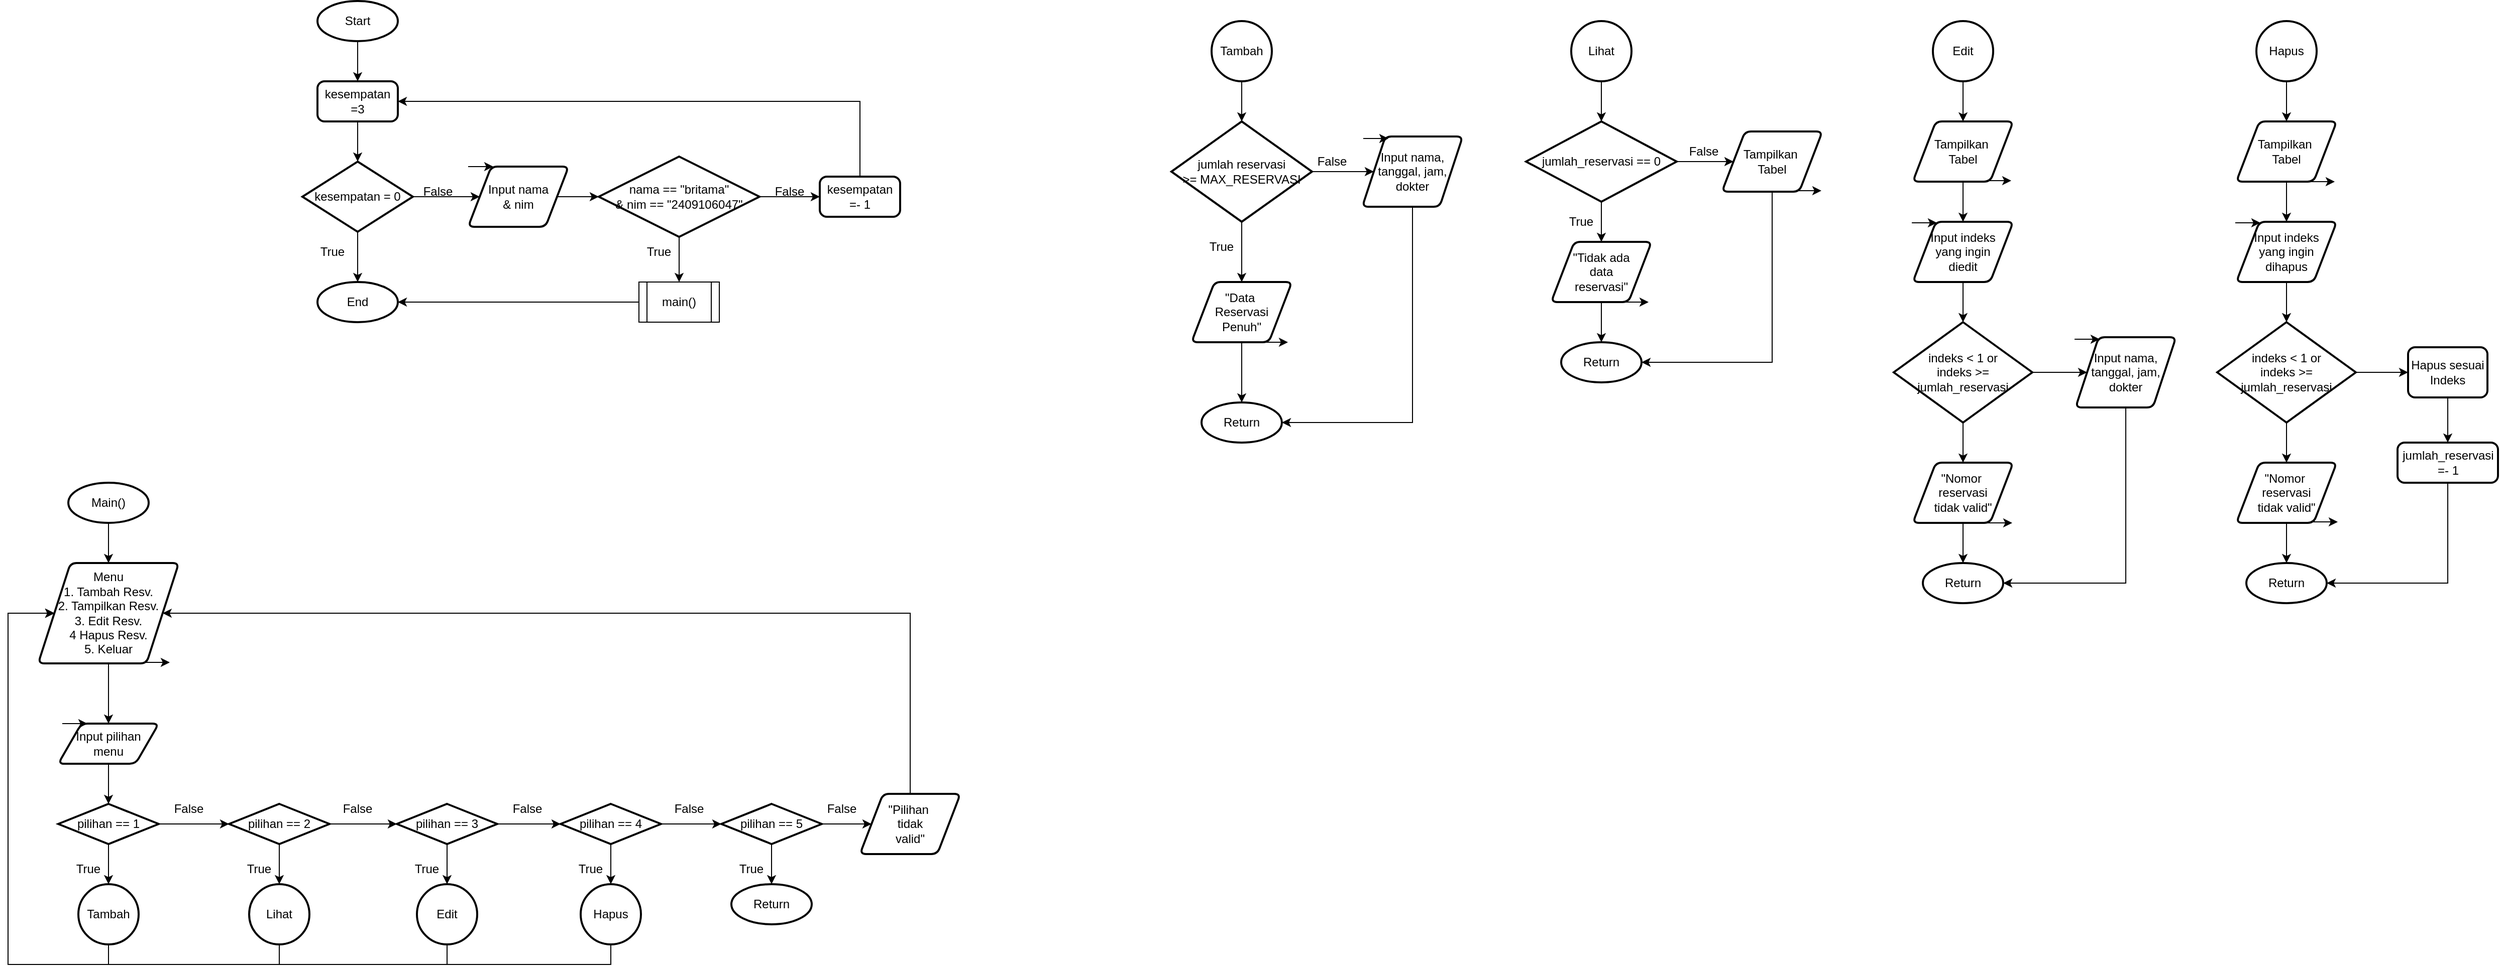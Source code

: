 <mxfile version="26.1.0">
  <diagram id="C5RBs43oDa-KdzZeNtuy" name="Page-1">
    <mxGraphModel dx="993" dy="616" grid="0" gridSize="10" guides="1" tooltips="1" connect="1" arrows="1" fold="1" page="0" pageScale="1" pageWidth="827" pageHeight="1169" math="0" shadow="0">
      <root>
        <mxCell id="WIyWlLk6GJQsqaUBKTNV-0" />
        <mxCell id="WIyWlLk6GJQsqaUBKTNV-1" parent="WIyWlLk6GJQsqaUBKTNV-0" />
        <mxCell id="Hsyola5gJadxcck-v766-2" value="" style="edgeStyle=orthogonalEdgeStyle;rounded=0;orthogonalLoop=1;jettySize=auto;html=1;" edge="1" parent="WIyWlLk6GJQsqaUBKTNV-1" source="Hsyola5gJadxcck-v766-0" target="Hsyola5gJadxcck-v766-1">
          <mxGeometry relative="1" as="geometry" />
        </mxCell>
        <mxCell id="Hsyola5gJadxcck-v766-0" value="Start" style="strokeWidth=2;html=1;shape=mxgraph.flowchart.start_1;whiteSpace=wrap;" vertex="1" parent="WIyWlLk6GJQsqaUBKTNV-1">
          <mxGeometry x="400" y="40" width="80" height="40" as="geometry" />
        </mxCell>
        <mxCell id="Hsyola5gJadxcck-v766-8" value="" style="edgeStyle=orthogonalEdgeStyle;rounded=0;orthogonalLoop=1;jettySize=auto;html=1;" edge="1" parent="WIyWlLk6GJQsqaUBKTNV-1" source="Hsyola5gJadxcck-v766-1" target="Hsyola5gJadxcck-v766-7">
          <mxGeometry relative="1" as="geometry" />
        </mxCell>
        <mxCell id="Hsyola5gJadxcck-v766-1" value="kesempatan =3" style="rounded=1;whiteSpace=wrap;html=1;absoluteArcSize=1;arcSize=14;strokeWidth=2;" vertex="1" parent="WIyWlLk6GJQsqaUBKTNV-1">
          <mxGeometry x="400" y="120" width="80" height="40" as="geometry" />
        </mxCell>
        <mxCell id="Hsyola5gJadxcck-v766-11" value="" style="edgeStyle=orthogonalEdgeStyle;rounded=0;orthogonalLoop=1;jettySize=auto;html=1;" edge="1" parent="WIyWlLk6GJQsqaUBKTNV-1" source="Hsyola5gJadxcck-v766-7" target="Hsyola5gJadxcck-v766-10">
          <mxGeometry relative="1" as="geometry" />
        </mxCell>
        <mxCell id="Hsyola5gJadxcck-v766-13" value="" style="edgeStyle=orthogonalEdgeStyle;rounded=0;orthogonalLoop=1;jettySize=auto;html=1;" edge="1" parent="WIyWlLk6GJQsqaUBKTNV-1" source="Hsyola5gJadxcck-v766-7" target="Hsyola5gJadxcck-v766-12">
          <mxGeometry relative="1" as="geometry" />
        </mxCell>
        <mxCell id="Hsyola5gJadxcck-v766-7" value="kesempatan&amp;nbsp;&lt;span style=&quot;background-color: transparent; color: light-dark(rgb(0, 0, 0), rgb(255, 255, 255));&quot;&gt;= 0&lt;/span&gt;" style="strokeWidth=2;html=1;shape=mxgraph.flowchart.decision;whiteSpace=wrap;" vertex="1" parent="WIyWlLk6GJQsqaUBKTNV-1">
          <mxGeometry x="385" y="200" width="110" height="70" as="geometry" />
        </mxCell>
        <mxCell id="Hsyola5gJadxcck-v766-10" value="End" style="strokeWidth=2;html=1;shape=mxgraph.flowchart.start_1;whiteSpace=wrap;" vertex="1" parent="WIyWlLk6GJQsqaUBKTNV-1">
          <mxGeometry x="400" y="320" width="80" height="40" as="geometry" />
        </mxCell>
        <mxCell id="Hsyola5gJadxcck-v766-15" value="" style="edgeStyle=orthogonalEdgeStyle;rounded=0;orthogonalLoop=1;jettySize=auto;html=1;" edge="1" parent="WIyWlLk6GJQsqaUBKTNV-1" source="Hsyola5gJadxcck-v766-12" target="Hsyola5gJadxcck-v766-14">
          <mxGeometry relative="1" as="geometry" />
        </mxCell>
        <mxCell id="Hsyola5gJadxcck-v766-12" value="Input nama&lt;div&gt;&amp;amp; nim&lt;/div&gt;" style="shape=parallelogram;html=1;strokeWidth=2;perimeter=parallelogramPerimeter;whiteSpace=wrap;rounded=1;arcSize=12;size=0.23;" vertex="1" parent="WIyWlLk6GJQsqaUBKTNV-1">
          <mxGeometry x="550" y="205" width="100" height="60" as="geometry" />
        </mxCell>
        <mxCell id="Hsyola5gJadxcck-v766-17" value="" style="edgeStyle=orthogonalEdgeStyle;rounded=0;orthogonalLoop=1;jettySize=auto;html=1;" edge="1" parent="WIyWlLk6GJQsqaUBKTNV-1" source="Hsyola5gJadxcck-v766-14" target="Hsyola5gJadxcck-v766-16">
          <mxGeometry relative="1" as="geometry" />
        </mxCell>
        <mxCell id="Hsyola5gJadxcck-v766-20" value="" style="edgeStyle=orthogonalEdgeStyle;rounded=0;orthogonalLoop=1;jettySize=auto;html=1;" edge="1" parent="WIyWlLk6GJQsqaUBKTNV-1" source="Hsyola5gJadxcck-v766-14" target="Hsyola5gJadxcck-v766-19">
          <mxGeometry relative="1" as="geometry" />
        </mxCell>
        <mxCell id="Hsyola5gJadxcck-v766-14" value="nama == &quot;britama&quot;&lt;div&gt;&amp;amp;&amp;nbsp;&lt;span style=&quot;background-color: transparent; color: light-dark(rgb(0, 0, 0), rgb(255, 255, 255));&quot;&gt;nim ==&amp;nbsp;&lt;/span&gt;&lt;span style=&quot;background-color: transparent; color: light-dark(rgb(0, 0, 0), rgb(255, 255, 255));&quot;&gt;&quot;2409106047&quot;&lt;/span&gt;&lt;/div&gt;" style="strokeWidth=2;html=1;shape=mxgraph.flowchart.decision;whiteSpace=wrap;" vertex="1" parent="WIyWlLk6GJQsqaUBKTNV-1">
          <mxGeometry x="680" y="195" width="160" height="80" as="geometry" />
        </mxCell>
        <mxCell id="Hsyola5gJadxcck-v766-16" value="main()" style="shape=process;whiteSpace=wrap;html=1;backgroundOutline=1;" vertex="1" parent="WIyWlLk6GJQsqaUBKTNV-1">
          <mxGeometry x="720" y="320" width="80" height="40" as="geometry" />
        </mxCell>
        <mxCell id="Hsyola5gJadxcck-v766-18" style="edgeStyle=orthogonalEdgeStyle;rounded=0;orthogonalLoop=1;jettySize=auto;html=1;exitX=0;exitY=0.5;exitDx=0;exitDy=0;entryX=1;entryY=0.5;entryDx=0;entryDy=0;entryPerimeter=0;" edge="1" parent="WIyWlLk6GJQsqaUBKTNV-1" source="Hsyola5gJadxcck-v766-16" target="Hsyola5gJadxcck-v766-10">
          <mxGeometry relative="1" as="geometry" />
        </mxCell>
        <mxCell id="Hsyola5gJadxcck-v766-21" style="edgeStyle=orthogonalEdgeStyle;rounded=0;orthogonalLoop=1;jettySize=auto;html=1;exitX=0.5;exitY=0;exitDx=0;exitDy=0;entryX=1;entryY=0.5;entryDx=0;entryDy=0;" edge="1" parent="WIyWlLk6GJQsqaUBKTNV-1" source="Hsyola5gJadxcck-v766-19" target="Hsyola5gJadxcck-v766-1">
          <mxGeometry relative="1" as="geometry" />
        </mxCell>
        <mxCell id="Hsyola5gJadxcck-v766-19" value="kesempatan&lt;div&gt;=- 1&lt;/div&gt;" style="rounded=1;whiteSpace=wrap;html=1;absoluteArcSize=1;arcSize=14;strokeWidth=2;" vertex="1" parent="WIyWlLk6GJQsqaUBKTNV-1">
          <mxGeometry x="900" y="215" width="80" height="40" as="geometry" />
        </mxCell>
        <mxCell id="Hsyola5gJadxcck-v766-22" value="False" style="text;html=1;align=center;verticalAlign=middle;whiteSpace=wrap;rounded=0;" vertex="1" parent="WIyWlLk6GJQsqaUBKTNV-1">
          <mxGeometry x="490" y="215" width="60" height="30" as="geometry" />
        </mxCell>
        <mxCell id="Hsyola5gJadxcck-v766-23" value="False" style="text;html=1;align=center;verticalAlign=middle;whiteSpace=wrap;rounded=0;" vertex="1" parent="WIyWlLk6GJQsqaUBKTNV-1">
          <mxGeometry x="840" y="215" width="60" height="30" as="geometry" />
        </mxCell>
        <mxCell id="Hsyola5gJadxcck-v766-24" value="True" style="text;html=1;align=center;verticalAlign=middle;whiteSpace=wrap;rounded=0;" vertex="1" parent="WIyWlLk6GJQsqaUBKTNV-1">
          <mxGeometry x="385" y="275" width="60" height="30" as="geometry" />
        </mxCell>
        <mxCell id="Hsyola5gJadxcck-v766-25" value="True" style="text;html=1;align=center;verticalAlign=middle;whiteSpace=wrap;rounded=0;" vertex="1" parent="WIyWlLk6GJQsqaUBKTNV-1">
          <mxGeometry x="710" y="275" width="60" height="30" as="geometry" />
        </mxCell>
        <mxCell id="Hsyola5gJadxcck-v766-31" value="" style="edgeStyle=orthogonalEdgeStyle;rounded=0;orthogonalLoop=1;jettySize=auto;html=1;" edge="1" parent="WIyWlLk6GJQsqaUBKTNV-1" source="Hsyola5gJadxcck-v766-26" target="Hsyola5gJadxcck-v766-29">
          <mxGeometry relative="1" as="geometry" />
        </mxCell>
        <mxCell id="Hsyola5gJadxcck-v766-26" value="Main()" style="strokeWidth=2;html=1;shape=mxgraph.flowchart.start_1;whiteSpace=wrap;" vertex="1" parent="WIyWlLk6GJQsqaUBKTNV-1">
          <mxGeometry x="152" y="520" width="80" height="40" as="geometry" />
        </mxCell>
        <mxCell id="Hsyola5gJadxcck-v766-27" value="" style="endArrow=classic;html=1;rounded=0;entryX=0.25;entryY=0;entryDx=0;entryDy=0;" edge="1" parent="WIyWlLk6GJQsqaUBKTNV-1" target="Hsyola5gJadxcck-v766-12">
          <mxGeometry width="50" height="50" relative="1" as="geometry">
            <mxPoint x="550" y="205" as="sourcePoint" />
            <mxPoint x="570" y="160" as="targetPoint" />
          </mxGeometry>
        </mxCell>
        <mxCell id="Hsyola5gJadxcck-v766-33" value="" style="edgeStyle=orthogonalEdgeStyle;rounded=0;orthogonalLoop=1;jettySize=auto;html=1;" edge="1" parent="WIyWlLk6GJQsqaUBKTNV-1" source="Hsyola5gJadxcck-v766-29" target="Hsyola5gJadxcck-v766-32">
          <mxGeometry relative="1" as="geometry" />
        </mxCell>
        <mxCell id="Hsyola5gJadxcck-v766-29" value="Menu&lt;div&gt;1. Tambah Resv.&lt;/div&gt;&lt;div&gt;2. Tampilkan Resv.&lt;/div&gt;&lt;div&gt;3. Edit Resv.&lt;/div&gt;&lt;div&gt;4 Hapus Resv.&lt;/div&gt;&lt;div&gt;5. Keluar&lt;/div&gt;" style="shape=parallelogram;html=1;strokeWidth=2;perimeter=parallelogramPerimeter;whiteSpace=wrap;rounded=1;arcSize=12;size=0.23;" vertex="1" parent="WIyWlLk6GJQsqaUBKTNV-1">
          <mxGeometry x="122" y="600" width="140" height="100" as="geometry" />
        </mxCell>
        <mxCell id="Hsyola5gJadxcck-v766-36" value="" style="edgeStyle=orthogonalEdgeStyle;rounded=0;orthogonalLoop=1;jettySize=auto;html=1;" edge="1" parent="WIyWlLk6GJQsqaUBKTNV-1" source="Hsyola5gJadxcck-v766-32" target="Hsyola5gJadxcck-v766-34">
          <mxGeometry relative="1" as="geometry" />
        </mxCell>
        <mxCell id="Hsyola5gJadxcck-v766-32" value="Input pilihan menu" style="shape=parallelogram;html=1;strokeWidth=2;perimeter=parallelogramPerimeter;whiteSpace=wrap;rounded=1;arcSize=12;size=0.23;" vertex="1" parent="WIyWlLk6GJQsqaUBKTNV-1">
          <mxGeometry x="142" y="760" width="100" height="40" as="geometry" />
        </mxCell>
        <mxCell id="Hsyola5gJadxcck-v766-38" value="" style="edgeStyle=orthogonalEdgeStyle;rounded=0;orthogonalLoop=1;jettySize=auto;html=1;" edge="1" parent="WIyWlLk6GJQsqaUBKTNV-1" source="Hsyola5gJadxcck-v766-34" target="Hsyola5gJadxcck-v766-37">
          <mxGeometry relative="1" as="geometry" />
        </mxCell>
        <mxCell id="Hsyola5gJadxcck-v766-55" value="" style="edgeStyle=orthogonalEdgeStyle;rounded=0;orthogonalLoop=1;jettySize=auto;html=1;" edge="1" parent="WIyWlLk6GJQsqaUBKTNV-1" source="Hsyola5gJadxcck-v766-34" target="Hsyola5gJadxcck-v766-50">
          <mxGeometry relative="1" as="geometry" />
        </mxCell>
        <mxCell id="Hsyola5gJadxcck-v766-34" value="pilihan == 1" style="strokeWidth=2;html=1;shape=mxgraph.flowchart.decision;whiteSpace=wrap;" vertex="1" parent="WIyWlLk6GJQsqaUBKTNV-1">
          <mxGeometry x="142" y="840" width="100" height="40" as="geometry" />
        </mxCell>
        <mxCell id="Hsyola5gJadxcck-v766-42" value="" style="edgeStyle=orthogonalEdgeStyle;rounded=0;orthogonalLoop=1;jettySize=auto;html=1;" edge="1" parent="WIyWlLk6GJQsqaUBKTNV-1" source="Hsyola5gJadxcck-v766-37" target="Hsyola5gJadxcck-v766-41">
          <mxGeometry relative="1" as="geometry" />
        </mxCell>
        <mxCell id="Hsyola5gJadxcck-v766-72" value="" style="edgeStyle=orthogonalEdgeStyle;rounded=0;orthogonalLoop=1;jettySize=auto;html=1;" edge="1" parent="WIyWlLk6GJQsqaUBKTNV-1" source="Hsyola5gJadxcck-v766-37" target="Hsyola5gJadxcck-v766-71">
          <mxGeometry relative="1" as="geometry" />
        </mxCell>
        <mxCell id="Hsyola5gJadxcck-v766-37" value="pilihan == 2" style="strokeWidth=2;html=1;shape=mxgraph.flowchart.decision;whiteSpace=wrap;" vertex="1" parent="WIyWlLk6GJQsqaUBKTNV-1">
          <mxGeometry x="312" y="840" width="100" height="40" as="geometry" />
        </mxCell>
        <mxCell id="Hsyola5gJadxcck-v766-44" value="" style="edgeStyle=orthogonalEdgeStyle;rounded=0;orthogonalLoop=1;jettySize=auto;html=1;" edge="1" parent="WIyWlLk6GJQsqaUBKTNV-1" source="Hsyola5gJadxcck-v766-41" target="Hsyola5gJadxcck-v766-43">
          <mxGeometry relative="1" as="geometry" />
        </mxCell>
        <mxCell id="Hsyola5gJadxcck-v766-53" value="" style="edgeStyle=orthogonalEdgeStyle;rounded=0;orthogonalLoop=1;jettySize=auto;html=1;" edge="1" parent="WIyWlLk6GJQsqaUBKTNV-1" source="Hsyola5gJadxcck-v766-41" target="Hsyola5gJadxcck-v766-51">
          <mxGeometry relative="1" as="geometry" />
        </mxCell>
        <mxCell id="Hsyola5gJadxcck-v766-41" value="pilihan == 3" style="strokeWidth=2;html=1;shape=mxgraph.flowchart.decision;whiteSpace=wrap;" vertex="1" parent="WIyWlLk6GJQsqaUBKTNV-1">
          <mxGeometry x="479" y="840" width="100" height="40" as="geometry" />
        </mxCell>
        <mxCell id="Hsyola5gJadxcck-v766-46" value="" style="edgeStyle=orthogonalEdgeStyle;rounded=0;orthogonalLoop=1;jettySize=auto;html=1;" edge="1" parent="WIyWlLk6GJQsqaUBKTNV-1" source="Hsyola5gJadxcck-v766-43" target="Hsyola5gJadxcck-v766-45">
          <mxGeometry relative="1" as="geometry" />
        </mxCell>
        <mxCell id="Hsyola5gJadxcck-v766-54" value="" style="edgeStyle=orthogonalEdgeStyle;rounded=0;orthogonalLoop=1;jettySize=auto;html=1;" edge="1" parent="WIyWlLk6GJQsqaUBKTNV-1" source="Hsyola5gJadxcck-v766-43" target="Hsyola5gJadxcck-v766-52">
          <mxGeometry relative="1" as="geometry" />
        </mxCell>
        <mxCell id="Hsyola5gJadxcck-v766-43" value="pilihan == 4" style="strokeWidth=2;html=1;shape=mxgraph.flowchart.decision;whiteSpace=wrap;" vertex="1" parent="WIyWlLk6GJQsqaUBKTNV-1">
          <mxGeometry x="642" y="840" width="100" height="40" as="geometry" />
        </mxCell>
        <mxCell id="Hsyola5gJadxcck-v766-48" value="" style="edgeStyle=orthogonalEdgeStyle;rounded=0;orthogonalLoop=1;jettySize=auto;html=1;" edge="1" parent="WIyWlLk6GJQsqaUBKTNV-1" source="Hsyola5gJadxcck-v766-45" target="Hsyola5gJadxcck-v766-47">
          <mxGeometry relative="1" as="geometry" />
        </mxCell>
        <mxCell id="Hsyola5gJadxcck-v766-122" value="" style="edgeStyle=orthogonalEdgeStyle;rounded=0;orthogonalLoop=1;jettySize=auto;html=1;" edge="1" parent="WIyWlLk6GJQsqaUBKTNV-1" source="Hsyola5gJadxcck-v766-45" target="Hsyola5gJadxcck-v766-121">
          <mxGeometry relative="1" as="geometry" />
        </mxCell>
        <mxCell id="Hsyola5gJadxcck-v766-45" value="pilihan == 5" style="strokeWidth=2;html=1;shape=mxgraph.flowchart.decision;whiteSpace=wrap;" vertex="1" parent="WIyWlLk6GJQsqaUBKTNV-1">
          <mxGeometry x="802" y="840" width="100" height="40" as="geometry" />
        </mxCell>
        <mxCell id="Hsyola5gJadxcck-v766-47" value="Return" style="strokeWidth=2;html=1;shape=mxgraph.flowchart.start_1;whiteSpace=wrap;" vertex="1" parent="WIyWlLk6GJQsqaUBKTNV-1">
          <mxGeometry x="812" y="920" width="80" height="40" as="geometry" />
        </mxCell>
        <mxCell id="Hsyola5gJadxcck-v766-56" style="edgeStyle=orthogonalEdgeStyle;rounded=0;orthogonalLoop=1;jettySize=auto;html=1;exitX=0.5;exitY=1;exitDx=0;exitDy=0;entryX=0;entryY=0.5;entryDx=0;entryDy=0;" edge="1" parent="WIyWlLk6GJQsqaUBKTNV-1" source="Hsyola5gJadxcck-v766-50" target="Hsyola5gJadxcck-v766-29">
          <mxGeometry relative="1" as="geometry">
            <Array as="points">
              <mxPoint x="192" y="1000" />
              <mxPoint x="92" y="1000" />
              <mxPoint x="92" y="650" />
            </Array>
          </mxGeometry>
        </mxCell>
        <mxCell id="Hsyola5gJadxcck-v766-50" value="Tambah" style="whiteSpace=wrap;html=1;aspect=fixed;strokeWidth=2;shape=mxgraph.flowchart.start_2;" vertex="1" parent="WIyWlLk6GJQsqaUBKTNV-1">
          <mxGeometry x="162" y="920" width="60" height="60" as="geometry" />
        </mxCell>
        <mxCell id="Hsyola5gJadxcck-v766-58" style="edgeStyle=orthogonalEdgeStyle;rounded=0;orthogonalLoop=1;jettySize=auto;html=1;exitX=0.5;exitY=1;exitDx=0;exitDy=0;entryX=0;entryY=0.5;entryDx=0;entryDy=0;" edge="1" parent="WIyWlLk6GJQsqaUBKTNV-1" source="Hsyola5gJadxcck-v766-51" target="Hsyola5gJadxcck-v766-29">
          <mxGeometry relative="1" as="geometry">
            <Array as="points">
              <mxPoint x="529" y="1000" />
              <mxPoint x="92" y="1000" />
              <mxPoint x="92" y="650" />
            </Array>
          </mxGeometry>
        </mxCell>
        <mxCell id="Hsyola5gJadxcck-v766-51" value="Edit" style="whiteSpace=wrap;html=1;aspect=fixed;strokeWidth=2;shape=mxgraph.flowchart.start_2;" vertex="1" parent="WIyWlLk6GJQsqaUBKTNV-1">
          <mxGeometry x="499" y="920" width="60" height="60" as="geometry" />
        </mxCell>
        <mxCell id="Hsyola5gJadxcck-v766-59" style="edgeStyle=orthogonalEdgeStyle;rounded=0;orthogonalLoop=1;jettySize=auto;html=1;exitX=0.5;exitY=1;exitDx=0;exitDy=0;entryX=0;entryY=0.5;entryDx=0;entryDy=0;" edge="1" parent="WIyWlLk6GJQsqaUBKTNV-1" source="Hsyola5gJadxcck-v766-52" target="Hsyola5gJadxcck-v766-29">
          <mxGeometry relative="1" as="geometry">
            <Array as="points">
              <mxPoint x="692" y="1000" />
              <mxPoint x="92" y="1000" />
              <mxPoint x="92" y="650" />
            </Array>
          </mxGeometry>
        </mxCell>
        <mxCell id="Hsyola5gJadxcck-v766-52" value="Hapus" style="whiteSpace=wrap;html=1;aspect=fixed;strokeWidth=2;shape=mxgraph.flowchart.start_2;" vertex="1" parent="WIyWlLk6GJQsqaUBKTNV-1">
          <mxGeometry x="662" y="920" width="60" height="60" as="geometry" />
        </mxCell>
        <mxCell id="Hsyola5gJadxcck-v766-64" value="" style="edgeStyle=orthogonalEdgeStyle;rounded=0;orthogonalLoop=1;jettySize=auto;html=1;" edge="1" parent="WIyWlLk6GJQsqaUBKTNV-1" source="Hsyola5gJadxcck-v766-60" target="Hsyola5gJadxcck-v766-63">
          <mxGeometry relative="1" as="geometry" />
        </mxCell>
        <mxCell id="Hsyola5gJadxcck-v766-60" value="Tambah" style="whiteSpace=wrap;html=1;aspect=fixed;strokeWidth=2;shape=mxgraph.flowchart.start_2;" vertex="1" parent="WIyWlLk6GJQsqaUBKTNV-1">
          <mxGeometry x="1290" y="60" width="60" height="60" as="geometry" />
        </mxCell>
        <mxCell id="Hsyola5gJadxcck-v766-61" value="Input nama, tanggal, jam, dokter" style="shape=parallelogram;html=1;strokeWidth=2;perimeter=parallelogramPerimeter;whiteSpace=wrap;rounded=1;arcSize=12;size=0.23;" vertex="1" parent="WIyWlLk6GJQsqaUBKTNV-1">
          <mxGeometry x="1440" y="175" width="100" height="70" as="geometry" />
        </mxCell>
        <mxCell id="Hsyola5gJadxcck-v766-65" value="" style="edgeStyle=orthogonalEdgeStyle;rounded=0;orthogonalLoop=1;jettySize=auto;html=1;" edge="1" parent="WIyWlLk6GJQsqaUBKTNV-1" source="Hsyola5gJadxcck-v766-63" target="Hsyola5gJadxcck-v766-61">
          <mxGeometry relative="1" as="geometry" />
        </mxCell>
        <mxCell id="Hsyola5gJadxcck-v766-67" value="" style="edgeStyle=orthogonalEdgeStyle;rounded=0;orthogonalLoop=1;jettySize=auto;html=1;" edge="1" parent="WIyWlLk6GJQsqaUBKTNV-1" source="Hsyola5gJadxcck-v766-63" target="Hsyola5gJadxcck-v766-66">
          <mxGeometry relative="1" as="geometry" />
        </mxCell>
        <mxCell id="Hsyola5gJadxcck-v766-63" value="jumlah reservasi&lt;div&gt;&amp;gt;= MAX_RESERVASI&lt;/div&gt;" style="strokeWidth=2;html=1;shape=mxgraph.flowchart.decision;whiteSpace=wrap;" vertex="1" parent="WIyWlLk6GJQsqaUBKTNV-1">
          <mxGeometry x="1250" y="160" width="140" height="100" as="geometry" />
        </mxCell>
        <mxCell id="Hsyola5gJadxcck-v766-69" value="" style="edgeStyle=orthogonalEdgeStyle;rounded=0;orthogonalLoop=1;jettySize=auto;html=1;" edge="1" parent="WIyWlLk6GJQsqaUBKTNV-1" source="Hsyola5gJadxcck-v766-66" target="Hsyola5gJadxcck-v766-68">
          <mxGeometry relative="1" as="geometry" />
        </mxCell>
        <mxCell id="Hsyola5gJadxcck-v766-66" value="&quot;Data&amp;nbsp;&lt;div&gt;Reservasi&lt;div&gt;Penuh&quot;&lt;/div&gt;&lt;/div&gt;" style="shape=parallelogram;html=1;strokeWidth=2;perimeter=parallelogramPerimeter;whiteSpace=wrap;rounded=1;arcSize=12;size=0.23;" vertex="1" parent="WIyWlLk6GJQsqaUBKTNV-1">
          <mxGeometry x="1270" y="320" width="100" height="60" as="geometry" />
        </mxCell>
        <mxCell id="Hsyola5gJadxcck-v766-68" value="Return" style="strokeWidth=2;html=1;shape=mxgraph.flowchart.start_1;whiteSpace=wrap;" vertex="1" parent="WIyWlLk6GJQsqaUBKTNV-1">
          <mxGeometry x="1280" y="440" width="80" height="40" as="geometry" />
        </mxCell>
        <mxCell id="Hsyola5gJadxcck-v766-70" style="edgeStyle=orthogonalEdgeStyle;rounded=0;orthogonalLoop=1;jettySize=auto;html=1;exitX=0.5;exitY=1;exitDx=0;exitDy=0;entryX=1;entryY=0.5;entryDx=0;entryDy=0;entryPerimeter=0;" edge="1" parent="WIyWlLk6GJQsqaUBKTNV-1" source="Hsyola5gJadxcck-v766-61" target="Hsyola5gJadxcck-v766-68">
          <mxGeometry relative="1" as="geometry" />
        </mxCell>
        <mxCell id="Hsyola5gJadxcck-v766-73" style="edgeStyle=orthogonalEdgeStyle;rounded=0;orthogonalLoop=1;jettySize=auto;html=1;exitX=0.5;exitY=1;exitDx=0;exitDy=0;exitPerimeter=0;entryX=0;entryY=0.5;entryDx=0;entryDy=0;" edge="1" parent="WIyWlLk6GJQsqaUBKTNV-1" source="Hsyola5gJadxcck-v766-71" target="Hsyola5gJadxcck-v766-29">
          <mxGeometry relative="1" as="geometry">
            <Array as="points">
              <mxPoint x="362" y="1000" />
              <mxPoint x="92" y="1000" />
              <mxPoint x="92" y="650" />
            </Array>
          </mxGeometry>
        </mxCell>
        <mxCell id="Hsyola5gJadxcck-v766-71" value="Lihat" style="whiteSpace=wrap;html=1;aspect=fixed;strokeWidth=2;shape=mxgraph.flowchart.start_2;" vertex="1" parent="WIyWlLk6GJQsqaUBKTNV-1">
          <mxGeometry x="332" y="920" width="60" height="60" as="geometry" />
        </mxCell>
        <mxCell id="Hsyola5gJadxcck-v766-74" value="True" style="text;html=1;align=center;verticalAlign=middle;whiteSpace=wrap;rounded=0;" vertex="1" parent="WIyWlLk6GJQsqaUBKTNV-1">
          <mxGeometry x="1270" y="270" width="60" height="30" as="geometry" />
        </mxCell>
        <mxCell id="Hsyola5gJadxcck-v766-75" value="False" style="text;html=1;align=center;verticalAlign=middle;whiteSpace=wrap;rounded=0;" vertex="1" parent="WIyWlLk6GJQsqaUBKTNV-1">
          <mxGeometry x="1380" y="185" width="60" height="30" as="geometry" />
        </mxCell>
        <mxCell id="Hsyola5gJadxcck-v766-78" value="" style="edgeStyle=orthogonalEdgeStyle;rounded=0;orthogonalLoop=1;jettySize=auto;html=1;" edge="1" parent="WIyWlLk6GJQsqaUBKTNV-1" source="Hsyola5gJadxcck-v766-76" target="Hsyola5gJadxcck-v766-77">
          <mxGeometry relative="1" as="geometry" />
        </mxCell>
        <mxCell id="Hsyola5gJadxcck-v766-76" value="Lihat" style="whiteSpace=wrap;html=1;aspect=fixed;strokeWidth=2;shape=mxgraph.flowchart.start_2;" vertex="1" parent="WIyWlLk6GJQsqaUBKTNV-1">
          <mxGeometry x="1648" y="60" width="60" height="60" as="geometry" />
        </mxCell>
        <mxCell id="Hsyola5gJadxcck-v766-80" value="" style="edgeStyle=orthogonalEdgeStyle;rounded=0;orthogonalLoop=1;jettySize=auto;html=1;" edge="1" parent="WIyWlLk6GJQsqaUBKTNV-1" source="Hsyola5gJadxcck-v766-77" target="Hsyola5gJadxcck-v766-79">
          <mxGeometry relative="1" as="geometry" />
        </mxCell>
        <mxCell id="Hsyola5gJadxcck-v766-82" value="" style="edgeStyle=orthogonalEdgeStyle;rounded=0;orthogonalLoop=1;jettySize=auto;html=1;" edge="1" parent="WIyWlLk6GJQsqaUBKTNV-1" source="Hsyola5gJadxcck-v766-77" target="Hsyola5gJadxcck-v766-81">
          <mxGeometry relative="1" as="geometry" />
        </mxCell>
        <mxCell id="Hsyola5gJadxcck-v766-77" value="jumlah_reservasi == 0" style="strokeWidth=2;html=1;shape=mxgraph.flowchart.decision;whiteSpace=wrap;" vertex="1" parent="WIyWlLk6GJQsqaUBKTNV-1">
          <mxGeometry x="1603" y="160" width="150" height="80" as="geometry" />
        </mxCell>
        <mxCell id="Hsyola5gJadxcck-v766-84" value="" style="edgeStyle=orthogonalEdgeStyle;rounded=0;orthogonalLoop=1;jettySize=auto;html=1;" edge="1" parent="WIyWlLk6GJQsqaUBKTNV-1" source="Hsyola5gJadxcck-v766-79" target="Hsyola5gJadxcck-v766-83">
          <mxGeometry relative="1" as="geometry" />
        </mxCell>
        <mxCell id="Hsyola5gJadxcck-v766-79" value="&quot;Tidak ada&lt;div&gt;data&lt;/div&gt;&lt;div&gt;reservasi&quot;&lt;/div&gt;" style="shape=parallelogram;html=1;strokeWidth=2;perimeter=parallelogramPerimeter;whiteSpace=wrap;rounded=1;arcSize=12;size=0.23;" vertex="1" parent="WIyWlLk6GJQsqaUBKTNV-1">
          <mxGeometry x="1628" y="280" width="100" height="60" as="geometry" />
        </mxCell>
        <mxCell id="Hsyola5gJadxcck-v766-81" value="Tampilkan&amp;nbsp;&lt;div&gt;Tabel&lt;/div&gt;" style="shape=parallelogram;html=1;strokeWidth=2;perimeter=parallelogramPerimeter;whiteSpace=wrap;rounded=1;arcSize=12;size=0.23;" vertex="1" parent="WIyWlLk6GJQsqaUBKTNV-1">
          <mxGeometry x="1798" y="170" width="100" height="60" as="geometry" />
        </mxCell>
        <mxCell id="Hsyola5gJadxcck-v766-83" value="Return" style="strokeWidth=2;html=1;shape=mxgraph.flowchart.start_1;whiteSpace=wrap;" vertex="1" parent="WIyWlLk6GJQsqaUBKTNV-1">
          <mxGeometry x="1638" y="380" width="80" height="40" as="geometry" />
        </mxCell>
        <mxCell id="Hsyola5gJadxcck-v766-87" value="" style="edgeStyle=orthogonalEdgeStyle;rounded=0;orthogonalLoop=1;jettySize=auto;html=1;" edge="1" parent="WIyWlLk6GJQsqaUBKTNV-1" source="Hsyola5gJadxcck-v766-85" target="Hsyola5gJadxcck-v766-86">
          <mxGeometry relative="1" as="geometry" />
        </mxCell>
        <mxCell id="Hsyola5gJadxcck-v766-85" value="Edit" style="whiteSpace=wrap;html=1;aspect=fixed;strokeWidth=2;shape=mxgraph.flowchart.start_2;" vertex="1" parent="WIyWlLk6GJQsqaUBKTNV-1">
          <mxGeometry x="2008" y="60" width="60" height="60" as="geometry" />
        </mxCell>
        <mxCell id="Hsyola5gJadxcck-v766-90" value="" style="edgeStyle=orthogonalEdgeStyle;rounded=0;orthogonalLoop=1;jettySize=auto;html=1;" edge="1" parent="WIyWlLk6GJQsqaUBKTNV-1" source="Hsyola5gJadxcck-v766-86" target="Hsyola5gJadxcck-v766-89">
          <mxGeometry relative="1" as="geometry" />
        </mxCell>
        <mxCell id="Hsyola5gJadxcck-v766-86" value="Tampilkan&amp;nbsp;&lt;div&gt;Tabel&lt;/div&gt;" style="shape=parallelogram;html=1;strokeWidth=2;perimeter=parallelogramPerimeter;whiteSpace=wrap;rounded=1;arcSize=12;size=0.23;" vertex="1" parent="WIyWlLk6GJQsqaUBKTNV-1">
          <mxGeometry x="1988" y="160" width="100" height="60" as="geometry" />
        </mxCell>
        <mxCell id="Hsyola5gJadxcck-v766-92" value="" style="edgeStyle=orthogonalEdgeStyle;rounded=0;orthogonalLoop=1;jettySize=auto;html=1;" edge="1" parent="WIyWlLk6GJQsqaUBKTNV-1" source="Hsyola5gJadxcck-v766-89" target="Hsyola5gJadxcck-v766-91">
          <mxGeometry relative="1" as="geometry" />
        </mxCell>
        <mxCell id="Hsyola5gJadxcck-v766-89" value="Input indeks&lt;div&gt;yang ingin&lt;/div&gt;&lt;div&gt;diedit&lt;/div&gt;" style="shape=parallelogram;html=1;strokeWidth=2;perimeter=parallelogramPerimeter;whiteSpace=wrap;rounded=1;arcSize=12;size=0.23;" vertex="1" parent="WIyWlLk6GJQsqaUBKTNV-1">
          <mxGeometry x="1988" y="260" width="100" height="60" as="geometry" />
        </mxCell>
        <mxCell id="Hsyola5gJadxcck-v766-96" value="" style="edgeStyle=orthogonalEdgeStyle;rounded=0;orthogonalLoop=1;jettySize=auto;html=1;" edge="1" parent="WIyWlLk6GJQsqaUBKTNV-1" source="Hsyola5gJadxcck-v766-91" target="Hsyola5gJadxcck-v766-95">
          <mxGeometry relative="1" as="geometry" />
        </mxCell>
        <mxCell id="Hsyola5gJadxcck-v766-99" value="" style="edgeStyle=orthogonalEdgeStyle;rounded=0;orthogonalLoop=1;jettySize=auto;html=1;" edge="1" parent="WIyWlLk6GJQsqaUBKTNV-1" source="Hsyola5gJadxcck-v766-91" target="Hsyola5gJadxcck-v766-98">
          <mxGeometry relative="1" as="geometry" />
        </mxCell>
        <mxCell id="Hsyola5gJadxcck-v766-91" value="indeks &amp;lt; 1 or&lt;div&gt;indeks &amp;gt;=&lt;/div&gt;&lt;div&gt;jumlah_reservasi&lt;/div&gt;" style="strokeWidth=2;html=1;shape=mxgraph.flowchart.decision;whiteSpace=wrap;" vertex="1" parent="WIyWlLk6GJQsqaUBKTNV-1">
          <mxGeometry x="1969" y="360" width="138" height="100" as="geometry" />
        </mxCell>
        <mxCell id="Hsyola5gJadxcck-v766-93" value="True" style="text;html=1;align=center;verticalAlign=middle;whiteSpace=wrap;rounded=0;" vertex="1" parent="WIyWlLk6GJQsqaUBKTNV-1">
          <mxGeometry x="1628" y="245" width="60" height="30" as="geometry" />
        </mxCell>
        <mxCell id="Hsyola5gJadxcck-v766-94" value="False" style="text;html=1;align=center;verticalAlign=middle;whiteSpace=wrap;rounded=0;" vertex="1" parent="WIyWlLk6GJQsqaUBKTNV-1">
          <mxGeometry x="1750" y="175" width="60" height="30" as="geometry" />
        </mxCell>
        <mxCell id="Hsyola5gJadxcck-v766-101" value="" style="edgeStyle=orthogonalEdgeStyle;rounded=0;orthogonalLoop=1;jettySize=auto;html=1;" edge="1" parent="WIyWlLk6GJQsqaUBKTNV-1" source="Hsyola5gJadxcck-v766-95" target="Hsyola5gJadxcck-v766-100">
          <mxGeometry relative="1" as="geometry" />
        </mxCell>
        <mxCell id="Hsyola5gJadxcck-v766-95" value="&quot;Nomor&amp;nbsp;&lt;div&gt;reservasi&lt;div&gt;tidak valid&quot;&lt;/div&gt;&lt;/div&gt;" style="shape=parallelogram;html=1;strokeWidth=2;perimeter=parallelogramPerimeter;whiteSpace=wrap;rounded=1;arcSize=12;size=0.23;" vertex="1" parent="WIyWlLk6GJQsqaUBKTNV-1">
          <mxGeometry x="1988" y="500" width="100" height="60" as="geometry" />
        </mxCell>
        <mxCell id="Hsyola5gJadxcck-v766-97" style="edgeStyle=orthogonalEdgeStyle;rounded=0;orthogonalLoop=1;jettySize=auto;html=1;exitX=0.5;exitY=1;exitDx=0;exitDy=0;entryX=1;entryY=0.5;entryDx=0;entryDy=0;entryPerimeter=0;" edge="1" parent="WIyWlLk6GJQsqaUBKTNV-1" source="Hsyola5gJadxcck-v766-81" target="Hsyola5gJadxcck-v766-83">
          <mxGeometry relative="1" as="geometry" />
        </mxCell>
        <mxCell id="Hsyola5gJadxcck-v766-98" value="Input nama, tanggal, jam, dokter" style="shape=parallelogram;html=1;strokeWidth=2;perimeter=parallelogramPerimeter;whiteSpace=wrap;rounded=1;arcSize=12;size=0.23;" vertex="1" parent="WIyWlLk6GJQsqaUBKTNV-1">
          <mxGeometry x="2150" y="375" width="100" height="70" as="geometry" />
        </mxCell>
        <mxCell id="Hsyola5gJadxcck-v766-100" value="Return" style="strokeWidth=2;html=1;shape=mxgraph.flowchart.start_1;whiteSpace=wrap;" vertex="1" parent="WIyWlLk6GJQsqaUBKTNV-1">
          <mxGeometry x="1998" y="600" width="80" height="40" as="geometry" />
        </mxCell>
        <mxCell id="Hsyola5gJadxcck-v766-102" style="edgeStyle=orthogonalEdgeStyle;rounded=0;orthogonalLoop=1;jettySize=auto;html=1;exitX=0.5;exitY=1;exitDx=0;exitDy=0;entryX=1;entryY=0.5;entryDx=0;entryDy=0;entryPerimeter=0;" edge="1" parent="WIyWlLk6GJQsqaUBKTNV-1" source="Hsyola5gJadxcck-v766-98" target="Hsyola5gJadxcck-v766-100">
          <mxGeometry relative="1" as="geometry" />
        </mxCell>
        <mxCell id="Hsyola5gJadxcck-v766-106" value="" style="edgeStyle=orthogonalEdgeStyle;rounded=0;orthogonalLoop=1;jettySize=auto;html=1;" edge="1" parent="WIyWlLk6GJQsqaUBKTNV-1" source="Hsyola5gJadxcck-v766-103" target="Hsyola5gJadxcck-v766-104">
          <mxGeometry relative="1" as="geometry" />
        </mxCell>
        <mxCell id="Hsyola5gJadxcck-v766-103" value="Hapus" style="whiteSpace=wrap;html=1;aspect=fixed;strokeWidth=2;shape=mxgraph.flowchart.start_2;" vertex="1" parent="WIyWlLk6GJQsqaUBKTNV-1">
          <mxGeometry x="2330" y="60" width="60" height="60" as="geometry" />
        </mxCell>
        <mxCell id="Hsyola5gJadxcck-v766-108" value="" style="edgeStyle=orthogonalEdgeStyle;rounded=0;orthogonalLoop=1;jettySize=auto;html=1;" edge="1" parent="WIyWlLk6GJQsqaUBKTNV-1" source="Hsyola5gJadxcck-v766-104" target="Hsyola5gJadxcck-v766-107">
          <mxGeometry relative="1" as="geometry" />
        </mxCell>
        <mxCell id="Hsyola5gJadxcck-v766-104" value="Tampilkan&amp;nbsp;&lt;div&gt;Tabel&lt;/div&gt;" style="shape=parallelogram;html=1;strokeWidth=2;perimeter=parallelogramPerimeter;whiteSpace=wrap;rounded=1;arcSize=12;size=0.23;" vertex="1" parent="WIyWlLk6GJQsqaUBKTNV-1">
          <mxGeometry x="2310" y="160" width="100" height="60" as="geometry" />
        </mxCell>
        <mxCell id="Hsyola5gJadxcck-v766-110" value="" style="edgeStyle=orthogonalEdgeStyle;rounded=0;orthogonalLoop=1;jettySize=auto;html=1;" edge="1" parent="WIyWlLk6GJQsqaUBKTNV-1" source="Hsyola5gJadxcck-v766-107" target="Hsyola5gJadxcck-v766-109">
          <mxGeometry relative="1" as="geometry" />
        </mxCell>
        <mxCell id="Hsyola5gJadxcck-v766-107" value="Input indeks&lt;div&gt;yang ingin&lt;/div&gt;&lt;div&gt;dihapus&lt;/div&gt;" style="shape=parallelogram;html=1;strokeWidth=2;perimeter=parallelogramPerimeter;whiteSpace=wrap;rounded=1;arcSize=12;size=0.23;" vertex="1" parent="WIyWlLk6GJQsqaUBKTNV-1">
          <mxGeometry x="2310" y="260" width="100" height="60" as="geometry" />
        </mxCell>
        <mxCell id="Hsyola5gJadxcck-v766-112" value="" style="edgeStyle=orthogonalEdgeStyle;rounded=0;orthogonalLoop=1;jettySize=auto;html=1;" edge="1" parent="WIyWlLk6GJQsqaUBKTNV-1" source="Hsyola5gJadxcck-v766-109" target="Hsyola5gJadxcck-v766-111">
          <mxGeometry relative="1" as="geometry" />
        </mxCell>
        <mxCell id="Hsyola5gJadxcck-v766-116" value="" style="edgeStyle=orthogonalEdgeStyle;rounded=0;orthogonalLoop=1;jettySize=auto;html=1;" edge="1" parent="WIyWlLk6GJQsqaUBKTNV-1" source="Hsyola5gJadxcck-v766-109" target="Hsyola5gJadxcck-v766-115">
          <mxGeometry relative="1" as="geometry" />
        </mxCell>
        <mxCell id="Hsyola5gJadxcck-v766-109" value="indeks &amp;lt; 1 or&lt;div&gt;indeks &amp;gt;=&lt;/div&gt;&lt;div&gt;jumlah_reservasi&lt;/div&gt;" style="strokeWidth=2;html=1;shape=mxgraph.flowchart.decision;whiteSpace=wrap;" vertex="1" parent="WIyWlLk6GJQsqaUBKTNV-1">
          <mxGeometry x="2291" y="360" width="138" height="100" as="geometry" />
        </mxCell>
        <mxCell id="Hsyola5gJadxcck-v766-114" value="" style="edgeStyle=orthogonalEdgeStyle;rounded=0;orthogonalLoop=1;jettySize=auto;html=1;" edge="1" parent="WIyWlLk6GJQsqaUBKTNV-1" source="Hsyola5gJadxcck-v766-111" target="Hsyola5gJadxcck-v766-113">
          <mxGeometry relative="1" as="geometry" />
        </mxCell>
        <mxCell id="Hsyola5gJadxcck-v766-111" value="&quot;Nomor&amp;nbsp;&lt;div&gt;reservasi&lt;div&gt;tidak valid&quot;&lt;/div&gt;&lt;/div&gt;" style="shape=parallelogram;html=1;strokeWidth=2;perimeter=parallelogramPerimeter;whiteSpace=wrap;rounded=1;arcSize=12;size=0.23;" vertex="1" parent="WIyWlLk6GJQsqaUBKTNV-1">
          <mxGeometry x="2310" y="500" width="100" height="60" as="geometry" />
        </mxCell>
        <mxCell id="Hsyola5gJadxcck-v766-113" value="Return" style="strokeWidth=2;html=1;shape=mxgraph.flowchart.start_1;whiteSpace=wrap;" vertex="1" parent="WIyWlLk6GJQsqaUBKTNV-1">
          <mxGeometry x="2320" y="600" width="80" height="40" as="geometry" />
        </mxCell>
        <mxCell id="Hsyola5gJadxcck-v766-119" value="" style="edgeStyle=orthogonalEdgeStyle;rounded=0;orthogonalLoop=1;jettySize=auto;html=1;" edge="1" parent="WIyWlLk6GJQsqaUBKTNV-1" source="Hsyola5gJadxcck-v766-115" target="Hsyola5gJadxcck-v766-118">
          <mxGeometry relative="1" as="geometry" />
        </mxCell>
        <mxCell id="Hsyola5gJadxcck-v766-115" value="Hapus sesuai&lt;div&gt;Indeks&lt;/div&gt;" style="rounded=1;whiteSpace=wrap;html=1;absoluteArcSize=1;arcSize=14;strokeWidth=2;" vertex="1" parent="WIyWlLk6GJQsqaUBKTNV-1">
          <mxGeometry x="2481" y="385" width="79" height="50" as="geometry" />
        </mxCell>
        <mxCell id="Hsyola5gJadxcck-v766-118" value="jumlah_reservasi&lt;div&gt;=- 1&lt;/div&gt;" style="rounded=1;whiteSpace=wrap;html=1;absoluteArcSize=1;arcSize=14;strokeWidth=2;" vertex="1" parent="WIyWlLk6GJQsqaUBKTNV-1">
          <mxGeometry x="2470.5" y="480" width="100" height="40" as="geometry" />
        </mxCell>
        <mxCell id="Hsyola5gJadxcck-v766-120" style="edgeStyle=orthogonalEdgeStyle;rounded=0;orthogonalLoop=1;jettySize=auto;html=1;exitX=0.5;exitY=1;exitDx=0;exitDy=0;entryX=1;entryY=0.5;entryDx=0;entryDy=0;entryPerimeter=0;" edge="1" parent="WIyWlLk6GJQsqaUBKTNV-1" source="Hsyola5gJadxcck-v766-118" target="Hsyola5gJadxcck-v766-113">
          <mxGeometry relative="1" as="geometry" />
        </mxCell>
        <mxCell id="Hsyola5gJadxcck-v766-123" style="edgeStyle=orthogonalEdgeStyle;rounded=0;orthogonalLoop=1;jettySize=auto;html=1;exitX=0.5;exitY=0;exitDx=0;exitDy=0;entryX=1;entryY=0.5;entryDx=0;entryDy=0;" edge="1" parent="WIyWlLk6GJQsqaUBKTNV-1" source="Hsyola5gJadxcck-v766-121" target="Hsyola5gJadxcck-v766-29">
          <mxGeometry relative="1" as="geometry">
            <Array as="points">
              <mxPoint x="990" y="650" />
            </Array>
          </mxGeometry>
        </mxCell>
        <mxCell id="Hsyola5gJadxcck-v766-121" value="&quot;Pilihan&amp;nbsp;&lt;div&gt;tidak&lt;div&gt;valid&quot;&lt;/div&gt;&lt;/div&gt;" style="shape=parallelogram;html=1;strokeWidth=2;perimeter=parallelogramPerimeter;whiteSpace=wrap;rounded=1;arcSize=12;size=0.23;" vertex="1" parent="WIyWlLk6GJQsqaUBKTNV-1">
          <mxGeometry x="940" y="830" width="100" height="60" as="geometry" />
        </mxCell>
        <mxCell id="Hsyola5gJadxcck-v766-124" value="True" style="text;html=1;align=center;verticalAlign=middle;whiteSpace=wrap;rounded=0;" vertex="1" parent="WIyWlLk6GJQsqaUBKTNV-1">
          <mxGeometry x="142" y="890" width="60" height="30" as="geometry" />
        </mxCell>
        <mxCell id="Hsyola5gJadxcck-v766-125" value="True" style="text;html=1;align=center;verticalAlign=middle;whiteSpace=wrap;rounded=0;" vertex="1" parent="WIyWlLk6GJQsqaUBKTNV-1">
          <mxGeometry x="312" y="890" width="60" height="30" as="geometry" />
        </mxCell>
        <mxCell id="Hsyola5gJadxcck-v766-126" value="True" style="text;html=1;align=center;verticalAlign=middle;whiteSpace=wrap;rounded=0;" vertex="1" parent="WIyWlLk6GJQsqaUBKTNV-1">
          <mxGeometry x="479" y="890" width="60" height="30" as="geometry" />
        </mxCell>
        <mxCell id="Hsyola5gJadxcck-v766-127" value="True" style="text;html=1;align=center;verticalAlign=middle;whiteSpace=wrap;rounded=0;" vertex="1" parent="WIyWlLk6GJQsqaUBKTNV-1">
          <mxGeometry x="642" y="890" width="60" height="30" as="geometry" />
        </mxCell>
        <mxCell id="Hsyola5gJadxcck-v766-128" value="True" style="text;html=1;align=center;verticalAlign=middle;whiteSpace=wrap;rounded=0;" vertex="1" parent="WIyWlLk6GJQsqaUBKTNV-1">
          <mxGeometry x="802" y="890" width="60" height="30" as="geometry" />
        </mxCell>
        <mxCell id="Hsyola5gJadxcck-v766-129" value="False" style="text;html=1;align=center;verticalAlign=middle;whiteSpace=wrap;rounded=0;" vertex="1" parent="WIyWlLk6GJQsqaUBKTNV-1">
          <mxGeometry x="242" y="830" width="60" height="30" as="geometry" />
        </mxCell>
        <mxCell id="Hsyola5gJadxcck-v766-130" value="False" style="text;html=1;align=center;verticalAlign=middle;whiteSpace=wrap;rounded=0;" vertex="1" parent="WIyWlLk6GJQsqaUBKTNV-1">
          <mxGeometry x="410" y="830" width="60" height="30" as="geometry" />
        </mxCell>
        <mxCell id="Hsyola5gJadxcck-v766-131" value="False" style="text;html=1;align=center;verticalAlign=middle;whiteSpace=wrap;rounded=0;" vertex="1" parent="WIyWlLk6GJQsqaUBKTNV-1">
          <mxGeometry x="579" y="830" width="60" height="30" as="geometry" />
        </mxCell>
        <mxCell id="Hsyola5gJadxcck-v766-132" value="False" style="text;html=1;align=center;verticalAlign=middle;whiteSpace=wrap;rounded=0;" vertex="1" parent="WIyWlLk6GJQsqaUBKTNV-1">
          <mxGeometry x="740" y="830" width="60" height="30" as="geometry" />
        </mxCell>
        <mxCell id="Hsyola5gJadxcck-v766-133" value="False" style="text;html=1;align=center;verticalAlign=middle;whiteSpace=wrap;rounded=0;" vertex="1" parent="WIyWlLk6GJQsqaUBKTNV-1">
          <mxGeometry x="892" y="830" width="60" height="30" as="geometry" />
        </mxCell>
        <mxCell id="Hsyola5gJadxcck-v766-134" value="" style="endArrow=classic;html=1;rounded=0;entryX=0.25;entryY=0;entryDx=0;entryDy=0;" edge="1" parent="WIyWlLk6GJQsqaUBKTNV-1">
          <mxGeometry width="50" height="50" relative="1" as="geometry">
            <mxPoint x="228" y="699" as="sourcePoint" />
            <mxPoint x="253" y="699" as="targetPoint" />
          </mxGeometry>
        </mxCell>
        <mxCell id="Hsyola5gJadxcck-v766-135" value="" style="endArrow=classic;html=1;rounded=0;entryX=0.25;entryY=0;entryDx=0;entryDy=0;" edge="1" parent="WIyWlLk6GJQsqaUBKTNV-1">
          <mxGeometry width="50" height="50" relative="1" as="geometry">
            <mxPoint x="146" y="760" as="sourcePoint" />
            <mxPoint x="171" y="760" as="targetPoint" />
          </mxGeometry>
        </mxCell>
        <mxCell id="Hsyola5gJadxcck-v766-136" value="" style="endArrow=classic;html=1;rounded=0;entryX=0.25;entryY=0;entryDx=0;entryDy=0;" edge="1" parent="WIyWlLk6GJQsqaUBKTNV-1">
          <mxGeometry width="50" height="50" relative="1" as="geometry">
            <mxPoint x="1341" y="380" as="sourcePoint" />
            <mxPoint x="1366" y="380" as="targetPoint" />
          </mxGeometry>
        </mxCell>
        <mxCell id="Hsyola5gJadxcck-v766-137" value="" style="endArrow=classic;html=1;rounded=0;entryX=0.25;entryY=0;entryDx=0;entryDy=0;" edge="1" parent="WIyWlLk6GJQsqaUBKTNV-1">
          <mxGeometry width="50" height="50" relative="1" as="geometry">
            <mxPoint x="1441" y="177" as="sourcePoint" />
            <mxPoint x="1466" y="177" as="targetPoint" />
          </mxGeometry>
        </mxCell>
        <mxCell id="Hsyola5gJadxcck-v766-138" value="" style="endArrow=classic;html=1;rounded=0;entryX=0.25;entryY=0;entryDx=0;entryDy=0;" edge="1" parent="WIyWlLk6GJQsqaUBKTNV-1">
          <mxGeometry width="50" height="50" relative="1" as="geometry">
            <mxPoint x="1700" y="340" as="sourcePoint" />
            <mxPoint x="1725" y="340" as="targetPoint" />
          </mxGeometry>
        </mxCell>
        <mxCell id="Hsyola5gJadxcck-v766-140" value="" style="endArrow=classic;html=1;rounded=0;entryX=0.25;entryY=0;entryDx=0;entryDy=0;" edge="1" parent="WIyWlLk6GJQsqaUBKTNV-1">
          <mxGeometry width="50" height="50" relative="1" as="geometry">
            <mxPoint x="1872" y="229" as="sourcePoint" />
            <mxPoint x="1897" y="229" as="targetPoint" />
          </mxGeometry>
        </mxCell>
        <mxCell id="Hsyola5gJadxcck-v766-141" value="" style="endArrow=classic;html=1;rounded=0;entryX=0.25;entryY=0;entryDx=0;entryDy=0;" edge="1" parent="WIyWlLk6GJQsqaUBKTNV-1">
          <mxGeometry width="50" height="50" relative="1" as="geometry">
            <mxPoint x="2061" y="219" as="sourcePoint" />
            <mxPoint x="2086" y="219" as="targetPoint" />
          </mxGeometry>
        </mxCell>
        <mxCell id="Hsyola5gJadxcck-v766-142" value="" style="endArrow=classic;html=1;rounded=0;entryX=0.25;entryY=0;entryDx=0;entryDy=0;" edge="1" parent="WIyWlLk6GJQsqaUBKTNV-1">
          <mxGeometry width="50" height="50" relative="1" as="geometry">
            <mxPoint x="2383" y="220" as="sourcePoint" />
            <mxPoint x="2408" y="220" as="targetPoint" />
          </mxGeometry>
        </mxCell>
        <mxCell id="Hsyola5gJadxcck-v766-143" value="" style="endArrow=classic;html=1;rounded=0;entryX=0.25;entryY=0;entryDx=0;entryDy=0;" edge="1" parent="WIyWlLk6GJQsqaUBKTNV-1">
          <mxGeometry width="50" height="50" relative="1" as="geometry">
            <mxPoint x="1987" y="261" as="sourcePoint" />
            <mxPoint x="2012" y="261" as="targetPoint" />
          </mxGeometry>
        </mxCell>
        <mxCell id="Hsyola5gJadxcck-v766-144" value="" style="endArrow=classic;html=1;rounded=0;entryX=0.25;entryY=0;entryDx=0;entryDy=0;" edge="1" parent="WIyWlLk6GJQsqaUBKTNV-1">
          <mxGeometry width="50" height="50" relative="1" as="geometry">
            <mxPoint x="2309" y="261" as="sourcePoint" />
            <mxPoint x="2334" y="261" as="targetPoint" />
          </mxGeometry>
        </mxCell>
        <mxCell id="Hsyola5gJadxcck-v766-145" value="" style="endArrow=classic;html=1;rounded=0;entryX=0.25;entryY=0;entryDx=0;entryDy=0;" edge="1" parent="WIyWlLk6GJQsqaUBKTNV-1">
          <mxGeometry width="50" height="50" relative="1" as="geometry">
            <mxPoint x="2149" y="377" as="sourcePoint" />
            <mxPoint x="2174" y="377" as="targetPoint" />
          </mxGeometry>
        </mxCell>
        <mxCell id="Hsyola5gJadxcck-v766-146" value="" style="endArrow=classic;html=1;rounded=0;entryX=0.25;entryY=0;entryDx=0;entryDy=0;" edge="1" parent="WIyWlLk6GJQsqaUBKTNV-1">
          <mxGeometry width="50" height="50" relative="1" as="geometry">
            <mxPoint x="2062" y="560" as="sourcePoint" />
            <mxPoint x="2087" y="560" as="targetPoint" />
          </mxGeometry>
        </mxCell>
        <mxCell id="Hsyola5gJadxcck-v766-147" value="" style="endArrow=classic;html=1;rounded=0;entryX=0.25;entryY=0;entryDx=0;entryDy=0;" edge="1" parent="WIyWlLk6GJQsqaUBKTNV-1">
          <mxGeometry width="50" height="50" relative="1" as="geometry">
            <mxPoint x="2386" y="559" as="sourcePoint" />
            <mxPoint x="2411" y="559" as="targetPoint" />
          </mxGeometry>
        </mxCell>
      </root>
    </mxGraphModel>
  </diagram>
</mxfile>
